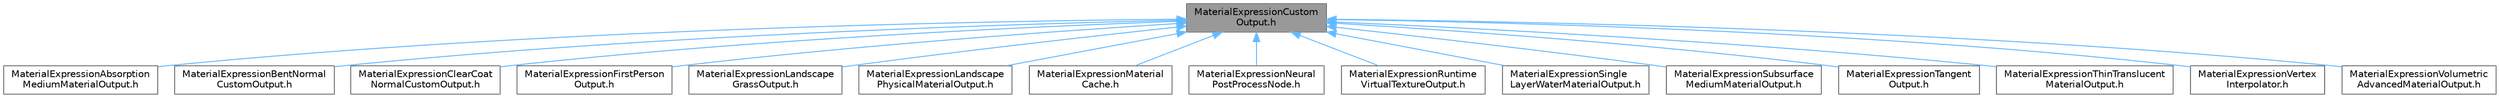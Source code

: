 digraph "MaterialExpressionCustomOutput.h"
{
 // INTERACTIVE_SVG=YES
 // LATEX_PDF_SIZE
  bgcolor="transparent";
  edge [fontname=Helvetica,fontsize=10,labelfontname=Helvetica,labelfontsize=10];
  node [fontname=Helvetica,fontsize=10,shape=box,height=0.2,width=0.4];
  Node1 [id="Node000001",label="MaterialExpressionCustom\lOutput.h",height=0.2,width=0.4,color="gray40", fillcolor="grey60", style="filled", fontcolor="black",tooltip=" "];
  Node1 -> Node2 [id="edge1_Node000001_Node000002",dir="back",color="steelblue1",style="solid",tooltip=" "];
  Node2 [id="Node000002",label="MaterialExpressionAbsorption\lMediumMaterialOutput.h",height=0.2,width=0.4,color="grey40", fillcolor="white", style="filled",URL="$d6/d46/MaterialExpressionAbsorptionMediumMaterialOutput_8h.html",tooltip=" "];
  Node1 -> Node3 [id="edge2_Node000001_Node000003",dir="back",color="steelblue1",style="solid",tooltip=" "];
  Node3 [id="Node000003",label="MaterialExpressionBentNormal\lCustomOutput.h",height=0.2,width=0.4,color="grey40", fillcolor="white", style="filled",URL="$df/d1f/MaterialExpressionBentNormalCustomOutput_8h.html",tooltip=" "];
  Node1 -> Node4 [id="edge3_Node000001_Node000004",dir="back",color="steelblue1",style="solid",tooltip=" "];
  Node4 [id="Node000004",label="MaterialExpressionClearCoat\lNormalCustomOutput.h",height=0.2,width=0.4,color="grey40", fillcolor="white", style="filled",URL="$d6/d86/MaterialExpressionClearCoatNormalCustomOutput_8h.html",tooltip=" "];
  Node1 -> Node5 [id="edge4_Node000001_Node000005",dir="back",color="steelblue1",style="solid",tooltip=" "];
  Node5 [id="Node000005",label="MaterialExpressionFirstPerson\lOutput.h",height=0.2,width=0.4,color="grey40", fillcolor="white", style="filled",URL="$d7/d4a/MaterialExpressionFirstPersonOutput_8h.html",tooltip=" "];
  Node1 -> Node6 [id="edge5_Node000001_Node000006",dir="back",color="steelblue1",style="solid",tooltip=" "];
  Node6 [id="Node000006",label="MaterialExpressionLandscape\lGrassOutput.h",height=0.2,width=0.4,color="grey40", fillcolor="white", style="filled",URL="$d5/d31/MaterialExpressionLandscapeGrassOutput_8h.html",tooltip=" "];
  Node1 -> Node7 [id="edge6_Node000001_Node000007",dir="back",color="steelblue1",style="solid",tooltip=" "];
  Node7 [id="Node000007",label="MaterialExpressionLandscape\lPhysicalMaterialOutput.h",height=0.2,width=0.4,color="grey40", fillcolor="white", style="filled",URL="$d6/de1/MaterialExpressionLandscapePhysicalMaterialOutput_8h.html",tooltip=" "];
  Node1 -> Node8 [id="edge7_Node000001_Node000008",dir="back",color="steelblue1",style="solid",tooltip=" "];
  Node8 [id="Node000008",label="MaterialExpressionMaterial\lCache.h",height=0.2,width=0.4,color="grey40", fillcolor="white", style="filled",URL="$d8/db3/MaterialExpressionMaterialCache_8h.html",tooltip=" "];
  Node1 -> Node9 [id="edge8_Node000001_Node000009",dir="back",color="steelblue1",style="solid",tooltip=" "];
  Node9 [id="Node000009",label="MaterialExpressionNeural\lPostProcessNode.h",height=0.2,width=0.4,color="grey40", fillcolor="white", style="filled",URL="$d8/dcf/MaterialExpressionNeuralPostProcessNode_8h.html",tooltip=" "];
  Node1 -> Node10 [id="edge9_Node000001_Node000010",dir="back",color="steelblue1",style="solid",tooltip=" "];
  Node10 [id="Node000010",label="MaterialExpressionRuntime\lVirtualTextureOutput.h",height=0.2,width=0.4,color="grey40", fillcolor="white", style="filled",URL="$d8/d60/MaterialExpressionRuntimeVirtualTextureOutput_8h.html",tooltip=" "];
  Node1 -> Node11 [id="edge10_Node000001_Node000011",dir="back",color="steelblue1",style="solid",tooltip=" "];
  Node11 [id="Node000011",label="MaterialExpressionSingle\lLayerWaterMaterialOutput.h",height=0.2,width=0.4,color="grey40", fillcolor="white", style="filled",URL="$d5/d6e/MaterialExpressionSingleLayerWaterMaterialOutput_8h.html",tooltip=" "];
  Node1 -> Node12 [id="edge11_Node000001_Node000012",dir="back",color="steelblue1",style="solid",tooltip=" "];
  Node12 [id="Node000012",label="MaterialExpressionSubsurface\lMediumMaterialOutput.h",height=0.2,width=0.4,color="grey40", fillcolor="white", style="filled",URL="$df/dd0/MaterialExpressionSubsurfaceMediumMaterialOutput_8h.html",tooltip=" "];
  Node1 -> Node13 [id="edge12_Node000001_Node000013",dir="back",color="steelblue1",style="solid",tooltip=" "];
  Node13 [id="Node000013",label="MaterialExpressionTangent\lOutput.h",height=0.2,width=0.4,color="grey40", fillcolor="white", style="filled",URL="$d2/d73/MaterialExpressionTangentOutput_8h.html",tooltip=" "];
  Node1 -> Node14 [id="edge13_Node000001_Node000014",dir="back",color="steelblue1",style="solid",tooltip=" "];
  Node14 [id="Node000014",label="MaterialExpressionThinTranslucent\lMaterialOutput.h",height=0.2,width=0.4,color="grey40", fillcolor="white", style="filled",URL="$d0/db4/MaterialExpressionThinTranslucentMaterialOutput_8h.html",tooltip=" "];
  Node1 -> Node15 [id="edge14_Node000001_Node000015",dir="back",color="steelblue1",style="solid",tooltip=" "];
  Node15 [id="Node000015",label="MaterialExpressionVertex\lInterpolator.h",height=0.2,width=0.4,color="grey40", fillcolor="white", style="filled",URL="$d4/dde/MaterialExpressionVertexInterpolator_8h.html",tooltip=" "];
  Node1 -> Node16 [id="edge15_Node000001_Node000016",dir="back",color="steelblue1",style="solid",tooltip=" "];
  Node16 [id="Node000016",label="MaterialExpressionVolumetric\lAdvancedMaterialOutput.h",height=0.2,width=0.4,color="grey40", fillcolor="white", style="filled",URL="$d9/d85/MaterialExpressionVolumetricAdvancedMaterialOutput_8h.html",tooltip=" "];
}
